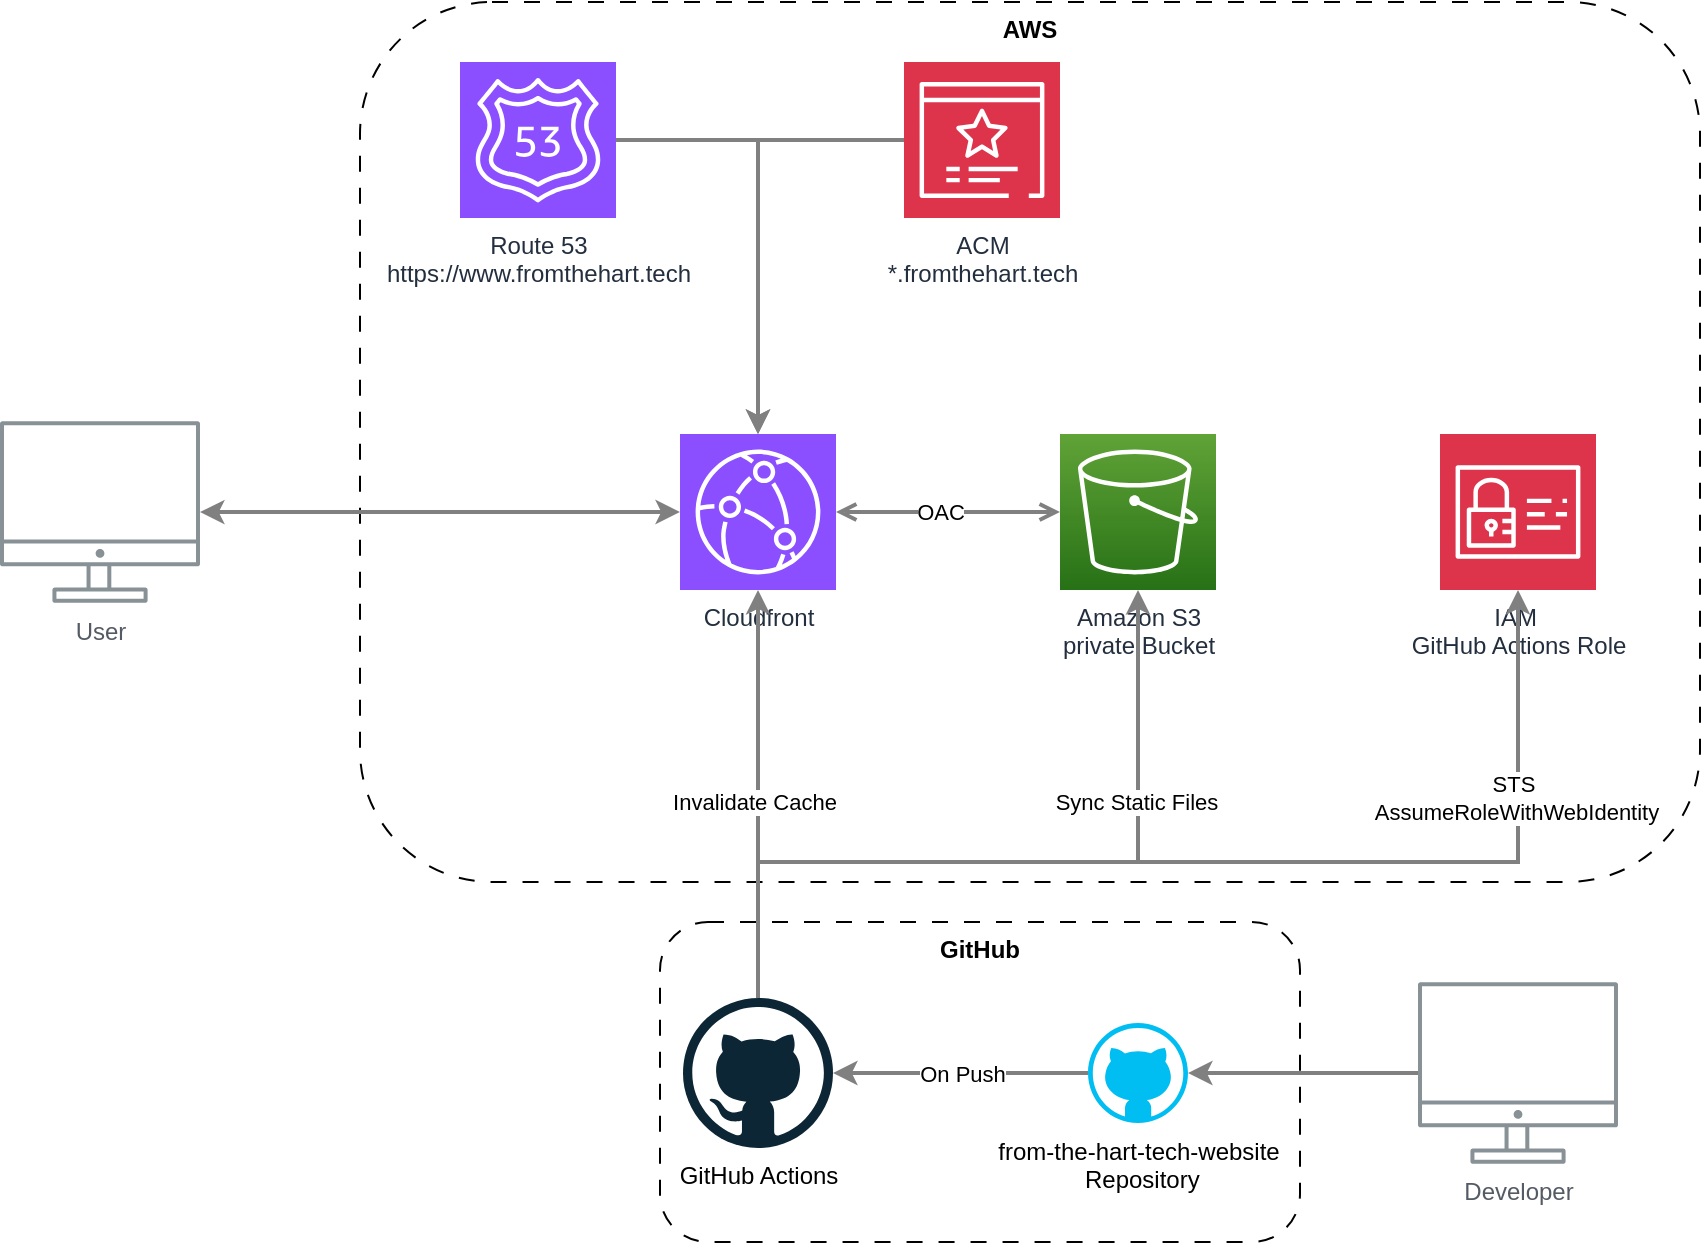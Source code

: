 <mxfile version="26.0.16">
  <diagram id="Ht1M8jgEwFfnCIfOTk4-" name="Page-1">
    <mxGraphModel dx="2074" dy="1104" grid="1" gridSize="10" guides="1" tooltips="1" connect="1" arrows="1" fold="1" page="1" pageScale="1" pageWidth="1169" pageHeight="827" math="0" shadow="0">
      <root>
        <mxCell id="0" />
        <mxCell id="1" parent="0" />
        <mxCell id="el8LdiSVNWTU0y29hnF0-40" value="&lt;b&gt;GitHub&lt;/b&gt;" style="rounded=1;whiteSpace=wrap;html=1;dashed=1;dashPattern=8 8;verticalAlign=top;" vertex="1" parent="1">
          <mxGeometry x="360" y="580" width="320" height="160" as="geometry" />
        </mxCell>
        <mxCell id="el8LdiSVNWTU0y29hnF0-39" value="&lt;b&gt;AWS&lt;/b&gt;" style="rounded=1;whiteSpace=wrap;html=1;dashed=1;dashPattern=8 8;verticalAlign=top;" vertex="1" parent="1">
          <mxGeometry x="210" y="120" width="670" height="440" as="geometry" />
        </mxCell>
        <mxCell id="UEzPUAAOIrF-is8g5C7q-142" style="edgeStyle=orthogonalEdgeStyle;rounded=0;orthogonalLoop=1;jettySize=auto;html=1;startArrow=open;startFill=0;endArrow=open;endFill=0;strokeWidth=2;strokeColor=#808080;" parent="1" source="el8LdiSVNWTU0y29hnF0-1" target="UEzPUAAOIrF-is8g5C7q-116" edge="1">
          <mxGeometry relative="1" as="geometry">
            <mxPoint x="500" y="380" as="sourcePoint" />
            <mxPoint x="633.001" y="380" as="targetPoint" />
            <Array as="points" />
          </mxGeometry>
        </mxCell>
        <mxCell id="el8LdiSVNWTU0y29hnF0-31" value="OAC" style="edgeLabel;html=1;align=center;verticalAlign=middle;resizable=0;points=[];" vertex="1" connectable="0" parent="UEzPUAAOIrF-is8g5C7q-142">
          <mxGeometry x="-0.071" y="-4" relative="1" as="geometry">
            <mxPoint y="-4" as="offset" />
          </mxGeometry>
        </mxCell>
        <mxCell id="UEzPUAAOIrF-is8g5C7q-109" value="User" style="outlineConnect=0;gradientColor=none;fontColor=#545B64;strokeColor=none;fillColor=#879196;dashed=0;verticalLabelPosition=bottom;verticalAlign=top;align=center;html=1;fontSize=12;fontStyle=0;aspect=fixed;shape=mxgraph.aws4.illustration_desktop;pointerEvents=1;labelBackgroundColor=#ffffff;" parent="1" vertex="1">
          <mxGeometry x="30" y="329.5" width="100" height="91" as="geometry" />
        </mxCell>
        <mxCell id="UEzPUAAOIrF-is8g5C7q-116" value="Amazon S3&lt;div&gt;private Bucket&lt;/div&gt;" style="outlineConnect=0;fontColor=#232F3E;gradientColor=#60A337;gradientDirection=north;fillColor=#277116;strokeColor=#ffffff;dashed=0;verticalLabelPosition=bottom;verticalAlign=top;align=center;html=1;fontSize=12;fontStyle=0;aspect=fixed;shape=mxgraph.aws4.resourceIcon;resIcon=mxgraph.aws4.s3;labelBackgroundColor=#ffffff;" parent="1" vertex="1">
          <mxGeometry x="560.0" y="336" width="78" height="78" as="geometry" />
        </mxCell>
        <mxCell id="el8LdiSVNWTU0y29hnF0-1" value="Cloudfront" style="sketch=0;points=[[0,0,0],[0.25,0,0],[0.5,0,0],[0.75,0,0],[1,0,0],[0,1,0],[0.25,1,0],[0.5,1,0],[0.75,1,0],[1,1,0],[0,0.25,0],[0,0.5,0],[0,0.75,0],[1,0.25,0],[1,0.5,0],[1,0.75,0]];outlineConnect=0;fontColor=#232F3E;fillColor=#8C4FFF;strokeColor=#ffffff;dashed=0;verticalLabelPosition=bottom;verticalAlign=top;align=center;html=1;fontSize=12;fontStyle=0;aspect=fixed;shape=mxgraph.aws4.resourceIcon;resIcon=mxgraph.aws4.cloudfront;labelBackgroundColor=default;" vertex="1" parent="1">
          <mxGeometry x="370" y="336" width="78" height="78" as="geometry" />
        </mxCell>
        <mxCell id="el8LdiSVNWTU0y29hnF0-2" value="GitHub Actions" style="dashed=0;outlineConnect=0;html=1;align=center;labelPosition=center;verticalLabelPosition=bottom;verticalAlign=top;shape=mxgraph.weblogos.github;labelBackgroundColor=default;" vertex="1" parent="1">
          <mxGeometry x="371.5" y="618" width="75" height="75" as="geometry" />
        </mxCell>
        <mxCell id="el8LdiSVNWTU0y29hnF0-13" style="edgeStyle=orthogonalEdgeStyle;rounded=0;orthogonalLoop=1;jettySize=auto;html=1;exitX=1;exitY=0.5;exitDx=0;exitDy=0;exitPerimeter=0;strokeWidth=2;strokeColor=#808080;" edge="1" parent="1" source="el8LdiSVNWTU0y29hnF0-9" target="el8LdiSVNWTU0y29hnF0-1">
          <mxGeometry relative="1" as="geometry" />
        </mxCell>
        <mxCell id="el8LdiSVNWTU0y29hnF0-9" value="Route 53&lt;div&gt;https://www.fromthehart.tech&lt;/div&gt;" style="sketch=0;points=[[0,0,0],[0.25,0,0],[0.5,0,0],[0.75,0,0],[1,0,0],[0,1,0],[0.25,1,0],[0.5,1,0],[0.75,1,0],[1,1,0],[0,0.25,0],[0,0.5,0],[0,0.75,0],[1,0.25,0],[1,0.5,0],[1,0.75,0]];outlineConnect=0;fontColor=#232F3E;fillColor=#8C4FFF;strokeColor=#ffffff;dashed=0;verticalLabelPosition=bottom;verticalAlign=top;align=center;html=1;fontSize=12;fontStyle=0;aspect=fixed;shape=mxgraph.aws4.resourceIcon;resIcon=mxgraph.aws4.route_53;labelBackgroundColor=default;" vertex="1" parent="1">
          <mxGeometry x="260" y="150" width="78" height="78" as="geometry" />
        </mxCell>
        <mxCell id="el8LdiSVNWTU0y29hnF0-12" value="ACM&lt;div&gt;*.fromthehart.tech&lt;/div&gt;" style="sketch=0;points=[[0,0,0],[0.25,0,0],[0.5,0,0],[0.75,0,0],[1,0,0],[0,1,0],[0.25,1,0],[0.5,1,0],[0.75,1,0],[1,1,0],[0,0.25,0],[0,0.5,0],[0,0.75,0],[1,0.25,0],[1,0.5,0],[1,0.75,0]];outlineConnect=0;fontColor=#232F3E;fillColor=#DD344C;strokeColor=#ffffff;dashed=0;verticalLabelPosition=bottom;verticalAlign=top;align=center;html=1;fontSize=12;fontStyle=0;aspect=fixed;shape=mxgraph.aws4.resourceIcon;resIcon=mxgraph.aws4.certificate_manager_3;labelBackgroundColor=default;" vertex="1" parent="1">
          <mxGeometry x="482" y="150" width="78" height="78" as="geometry" />
        </mxCell>
        <mxCell id="el8LdiSVNWTU0y29hnF0-14" style="edgeStyle=orthogonalEdgeStyle;rounded=0;orthogonalLoop=1;jettySize=auto;html=1;entryX=0.5;entryY=0;entryDx=0;entryDy=0;entryPerimeter=0;exitX=0;exitY=0.5;exitDx=0;exitDy=0;exitPerimeter=0;strokeColor=#808080;strokeWidth=2;" edge="1" parent="1" source="el8LdiSVNWTU0y29hnF0-12" target="el8LdiSVNWTU0y29hnF0-1">
          <mxGeometry relative="1" as="geometry" />
        </mxCell>
        <mxCell id="el8LdiSVNWTU0y29hnF0-16" style="edgeStyle=orthogonalEdgeStyle;rounded=0;orthogonalLoop=1;jettySize=auto;html=1;strokeWidth=2;strokeColor=#808080;" edge="1" parent="1" source="el8LdiSVNWTU0y29hnF0-15" target="el8LdiSVNWTU0y29hnF0-2">
          <mxGeometry relative="1" as="geometry" />
        </mxCell>
        <mxCell id="el8LdiSVNWTU0y29hnF0-17" value="On Push" style="edgeLabel;html=1;align=center;verticalAlign=middle;resizable=0;points=[];" vertex="1" connectable="0" parent="el8LdiSVNWTU0y29hnF0-16">
          <mxGeometry x="-0.013" y="3" relative="1" as="geometry">
            <mxPoint y="-3" as="offset" />
          </mxGeometry>
        </mxCell>
        <mxCell id="el8LdiSVNWTU0y29hnF0-15" value="from-the-hart-tech-website&lt;div&gt;&amp;nbsp;Repository&lt;/div&gt;" style="verticalLabelPosition=bottom;html=1;verticalAlign=top;align=center;strokeColor=none;fillColor=#00BEF2;shape=mxgraph.azure.github_code;pointerEvents=1;labelBackgroundColor=default;" vertex="1" parent="1">
          <mxGeometry x="574" y="630.5" width="50" height="50" as="geometry" />
        </mxCell>
        <mxCell id="el8LdiSVNWTU0y29hnF0-26" value="Developer" style="outlineConnect=0;gradientColor=none;fontColor=#545B64;strokeColor=none;fillColor=#879196;dashed=0;verticalLabelPosition=bottom;verticalAlign=top;align=center;html=1;fontSize=12;fontStyle=0;aspect=fixed;shape=mxgraph.aws4.illustration_desktop;pointerEvents=1;labelBackgroundColor=#ffffff;" vertex="1" parent="1">
          <mxGeometry x="739" y="610" width="100" height="91" as="geometry" />
        </mxCell>
        <mxCell id="el8LdiSVNWTU0y29hnF0-27" style="edgeStyle=orthogonalEdgeStyle;rounded=0;orthogonalLoop=1;jettySize=auto;html=1;entryX=1;entryY=0.5;entryDx=0;entryDy=0;entryPerimeter=0;strokeColor=#808080;strokeWidth=2;" edge="1" parent="1" source="el8LdiSVNWTU0y29hnF0-26" target="el8LdiSVNWTU0y29hnF0-15">
          <mxGeometry relative="1" as="geometry" />
        </mxCell>
        <mxCell id="el8LdiSVNWTU0y29hnF0-29" value="&lt;span style=&quot;background-color: rgb(255, 255, 255);&quot;&gt;IAM&amp;nbsp;&lt;/span&gt;&lt;div&gt;GitHub Actions Role&lt;/div&gt;" style="sketch=0;points=[[0,0,0],[0.25,0,0],[0.5,0,0],[0.75,0,0],[1,0,0],[0,1,0],[0.25,1,0],[0.5,1,0],[0.75,1,0],[1,1,0],[0,0.25,0],[0,0.5,0],[0,0.75,0],[1,0.25,0],[1,0.5,0],[1,0.75,0]];outlineConnect=0;fontColor=#232F3E;fillColor=#DD344C;strokeColor=#ffffff;dashed=0;verticalLabelPosition=bottom;verticalAlign=top;align=center;html=1;fontSize=12;fontStyle=0;aspect=fixed;shape=mxgraph.aws4.resourceIcon;resIcon=mxgraph.aws4.identity_and_access_management;" vertex="1" parent="1">
          <mxGeometry x="750" y="336" width="78" height="78" as="geometry" />
        </mxCell>
        <mxCell id="el8LdiSVNWTU0y29hnF0-32" style="edgeStyle=orthogonalEdgeStyle;rounded=0;orthogonalLoop=1;jettySize=auto;html=1;entryX=0.5;entryY=1;entryDx=0;entryDy=0;entryPerimeter=0;strokeColor=#808080;strokeWidth=2;" edge="1" parent="1" source="el8LdiSVNWTU0y29hnF0-2" target="el8LdiSVNWTU0y29hnF0-1">
          <mxGeometry relative="1" as="geometry" />
        </mxCell>
        <mxCell id="el8LdiSVNWTU0y29hnF0-33" value="Invalidate Cache" style="edgeLabel;html=1;align=center;verticalAlign=middle;resizable=0;points=[];" vertex="1" connectable="0" parent="el8LdiSVNWTU0y29hnF0-32">
          <mxGeometry x="-0.039" y="2" relative="1" as="geometry">
            <mxPoint as="offset" />
          </mxGeometry>
        </mxCell>
        <mxCell id="el8LdiSVNWTU0y29hnF0-34" style="edgeStyle=orthogonalEdgeStyle;rounded=0;orthogonalLoop=1;jettySize=auto;html=1;strokeColor=#808080;strokeWidth=2;" edge="1" parent="1" source="el8LdiSVNWTU0y29hnF0-2" target="UEzPUAAOIrF-is8g5C7q-116">
          <mxGeometry relative="1" as="geometry">
            <Array as="points">
              <mxPoint x="409" y="550" />
              <mxPoint x="599" y="550" />
            </Array>
          </mxGeometry>
        </mxCell>
        <mxCell id="el8LdiSVNWTU0y29hnF0-35" value="Sync Static Files" style="edgeLabel;html=1;align=center;verticalAlign=middle;resizable=0;points=[];" vertex="1" connectable="0" parent="el8LdiSVNWTU0y29hnF0-34">
          <mxGeometry x="0.492" y="1" relative="1" as="geometry">
            <mxPoint y="6" as="offset" />
          </mxGeometry>
        </mxCell>
        <mxCell id="el8LdiSVNWTU0y29hnF0-36" style="edgeStyle=orthogonalEdgeStyle;rounded=0;orthogonalLoop=1;jettySize=auto;html=1;strokeColor=#808080;strokeWidth=2;" edge="1" parent="1" source="el8LdiSVNWTU0y29hnF0-2" target="el8LdiSVNWTU0y29hnF0-29">
          <mxGeometry relative="1" as="geometry">
            <Array as="points">
              <mxPoint x="409" y="550" />
              <mxPoint x="789" y="550" />
            </Array>
          </mxGeometry>
        </mxCell>
        <mxCell id="el8LdiSVNWTU0y29hnF0-37" value="STS&amp;nbsp;&lt;div&gt;AssumeRoleWithWebIdentity&lt;/div&gt;" style="edgeLabel;html=1;align=center;verticalAlign=middle;resizable=0;points=[];" vertex="1" connectable="0" parent="el8LdiSVNWTU0y29hnF0-36">
          <mxGeometry x="0.644" y="1" relative="1" as="geometry">
            <mxPoint as="offset" />
          </mxGeometry>
        </mxCell>
        <mxCell id="el8LdiSVNWTU0y29hnF0-38" style="edgeStyle=orthogonalEdgeStyle;rounded=0;orthogonalLoop=1;jettySize=auto;html=1;entryX=0;entryY=0.5;entryDx=0;entryDy=0;entryPerimeter=0;startArrow=classic;startFill=1;strokeColor=#808080;strokeWidth=2;" edge="1" parent="1" source="UEzPUAAOIrF-is8g5C7q-109" target="el8LdiSVNWTU0y29hnF0-1">
          <mxGeometry relative="1" as="geometry" />
        </mxCell>
      </root>
    </mxGraphModel>
  </diagram>
</mxfile>

